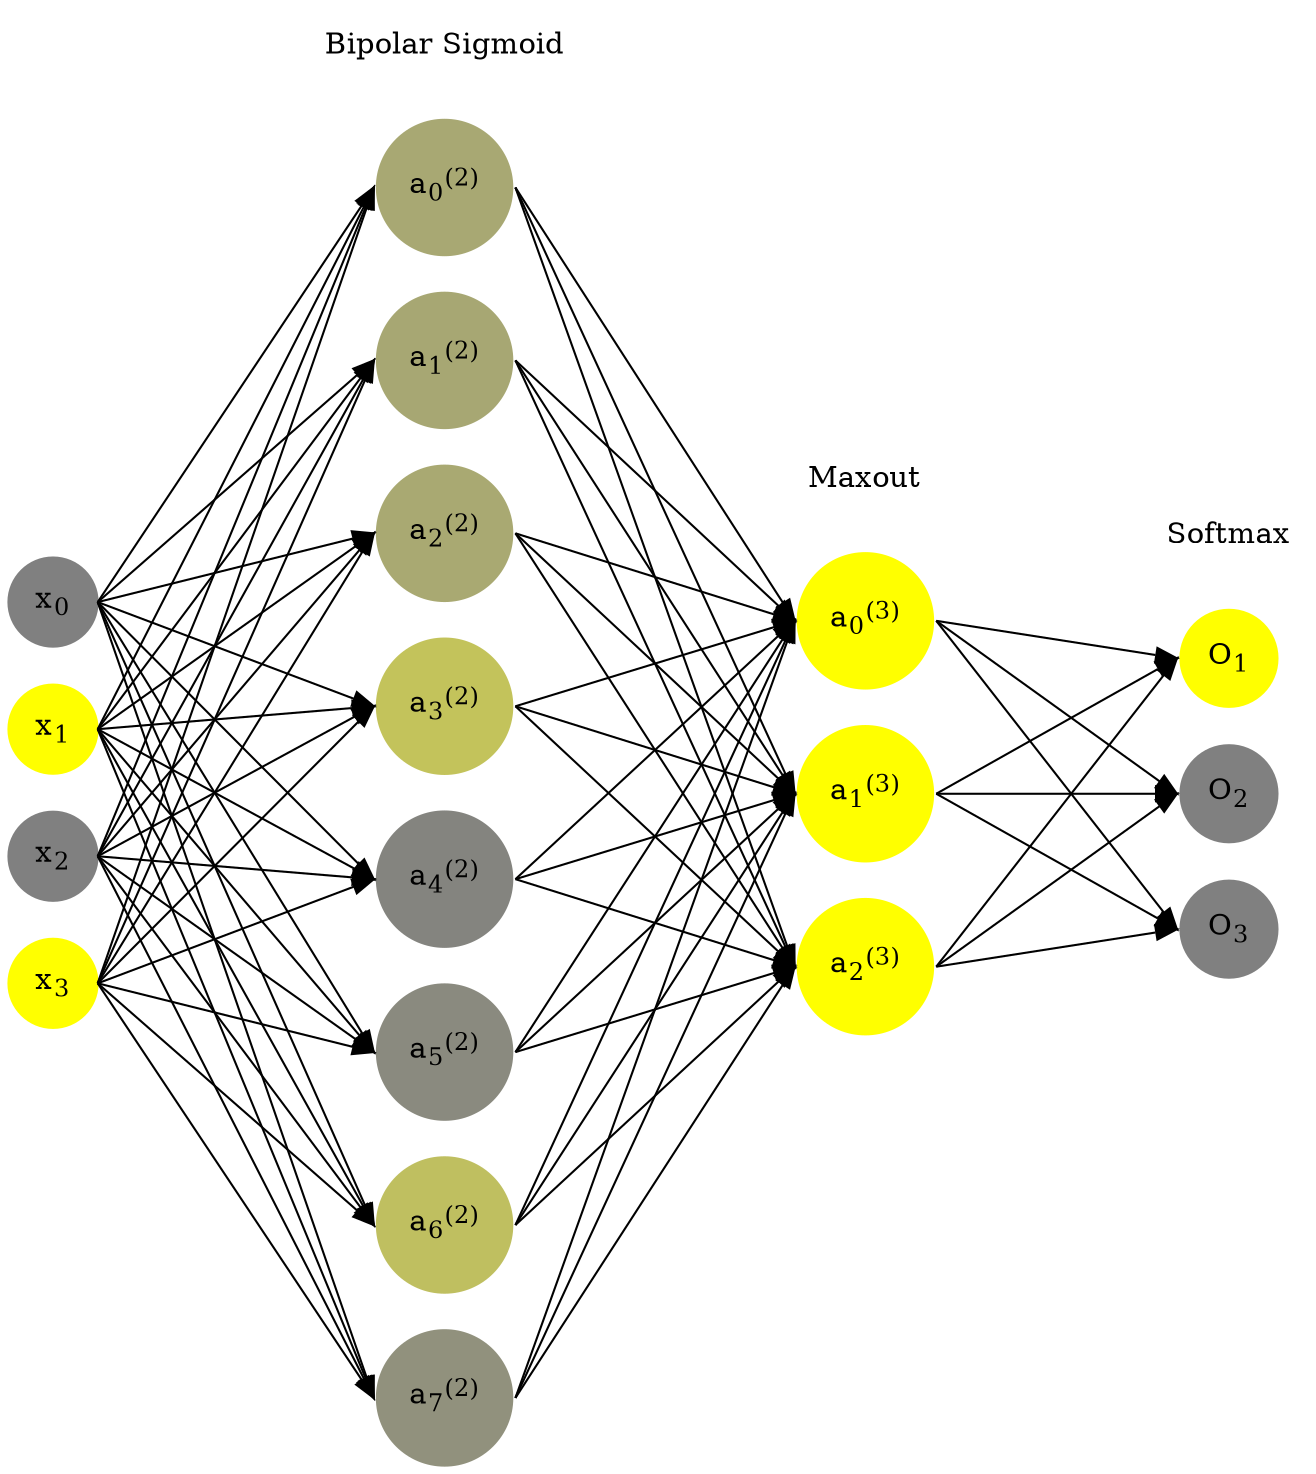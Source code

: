 digraph G {
	rankdir = LR;
	splines=false;
	edge[style=invis];
	ranksep= 1.4;
	{
	node [shape=circle, color="0.1667, 0.0, 0.5", style=filled, fillcolor="0.1667, 0.0, 0.5"];
	x0 [label=<x<sub>0</sub>>];
	}
	{
	node [shape=circle, color="0.1667, 1.0, 1.0", style=filled, fillcolor="0.1667, 1.0, 1.0"];
	x1 [label=<x<sub>1</sub>>];
	}
	{
	node [shape=circle, color="0.1667, 0.0, 0.5", style=filled, fillcolor="0.1667, 0.0, 0.5"];
	x2 [label=<x<sub>2</sub>>];
	}
	{
	node [shape=circle, color="0.1667, 1.0, 1.0", style=filled, fillcolor="0.1667, 1.0, 1.0"];
	x3 [label=<x<sub>3</sub>>];
	}
	{
	node [shape=circle, color="0.1667, 0.312684, 0.656342", style=filled, fillcolor="0.1667, 0.312684, 0.656342"];
	a02 [label=<a<sub>0</sub><sup>(2)</sup>>];
	}
	{
	node [shape=circle, color="0.1667, 0.306604, 0.653302", style=filled, fillcolor="0.1667, 0.306604, 0.653302"];
	a12 [label=<a<sub>1</sub><sup>(2)</sup>>];
	}
	{
	node [shape=circle, color="0.1667, 0.324868, 0.662434", style=filled, fillcolor="0.1667, 0.324868, 0.662434"];
	a22 [label=<a<sub>2</sub><sup>(2)</sup>>];
	}
	{
	node [shape=circle, color="0.1667, 0.530657, 0.765328", style=filled, fillcolor="0.1667, 0.530657, 0.765328"];
	a32 [label=<a<sub>3</sub><sup>(2)</sup>>];
	}
	{
	node [shape=circle, color="0.1667, 0.035186, 0.517593", style=filled, fillcolor="0.1667, 0.035186, 0.517593"];
	a42 [label=<a<sub>4</sub><sup>(2)</sup>>];
	}
	{
	node [shape=circle, color="0.1667, 0.084613, 0.542306", style=filled, fillcolor="0.1667, 0.084613, 0.542306"];
	a52 [label=<a<sub>5</sub><sup>(2)</sup>>];
	}
	{
	node [shape=circle, color="0.1667, 0.494163, 0.747082", style=filled, fillcolor="0.1667, 0.494163, 0.747082"];
	a62 [label=<a<sub>6</sub><sup>(2)</sup>>];
	}
	{
	node [shape=circle, color="0.1667, 0.137840, 0.568920", style=filled, fillcolor="0.1667, 0.137840, 0.568920"];
	a72 [label=<a<sub>7</sub><sup>(2)</sup>>];
	}
	{
	node [shape=circle, color="0.1667, 1.757403, 1.378701", style=filled, fillcolor="0.1667, 1.757403, 1.378701"];
	a03 [label=<a<sub>0</sub><sup>(3)</sup>>];
	}
	{
	node [shape=circle, color="0.1667, 1.757403, 1.378701", style=filled, fillcolor="0.1667, 1.757403, 1.378701"];
	a13 [label=<a<sub>1</sub><sup>(3)</sup>>];
	}
	{
	node [shape=circle, color="0.1667, 1.757403, 1.378701", style=filled, fillcolor="0.1667, 1.757403, 1.378701"];
	a23 [label=<a<sub>2</sub><sup>(3)</sup>>];
	}
	{
	node [shape=circle, color="0.1667, 1.0, 1.0", style=filled, fillcolor="0.1667, 1.0, 1.0"];
	O1 [label=<O<sub>1</sub>>];
	}
	{
	node [shape=circle, color="0.1667, 0.0, 0.5", style=filled, fillcolor="0.1667, 0.0, 0.5"];
	O2 [label=<O<sub>2</sub>>];
	}
	{
	node [shape=circle, color="0.1667, 0.0, 0.5", style=filled, fillcolor="0.1667, 0.0, 0.5"];
	O3 [label=<O<sub>3</sub>>];
	}
	{
	rank=same;
	x0->x1->x2->x3;
	}
	{
	rank=same;
	a02->a12->a22->a32->a42->a52->a62->a72;
	}
	{
	rank=same;
	a03->a13->a23;
	}
	{
	rank=same;
	O1->O2->O3;
	}
	l1 [shape=plaintext,label="Bipolar Sigmoid"];
	l1->a02;
	{rank=same; l1;a02};
	l2 [shape=plaintext,label="Maxout"];
	l2->a03;
	{rank=same; l2;a03};
	l3 [shape=plaintext,label="Softmax"];
	l3->O1;
	{rank=same; l3;O1};
edge[style=solid, tailport=e, headport=w];
	{x0;x1;x2;x3} -> {a02;a12;a22;a32;a42;a52;a62;a72};
	{a02;a12;a22;a32;a42;a52;a62;a72} -> {a03;a13;a23};
	{a03;a13;a23} -> {O1,O2,O3};
}